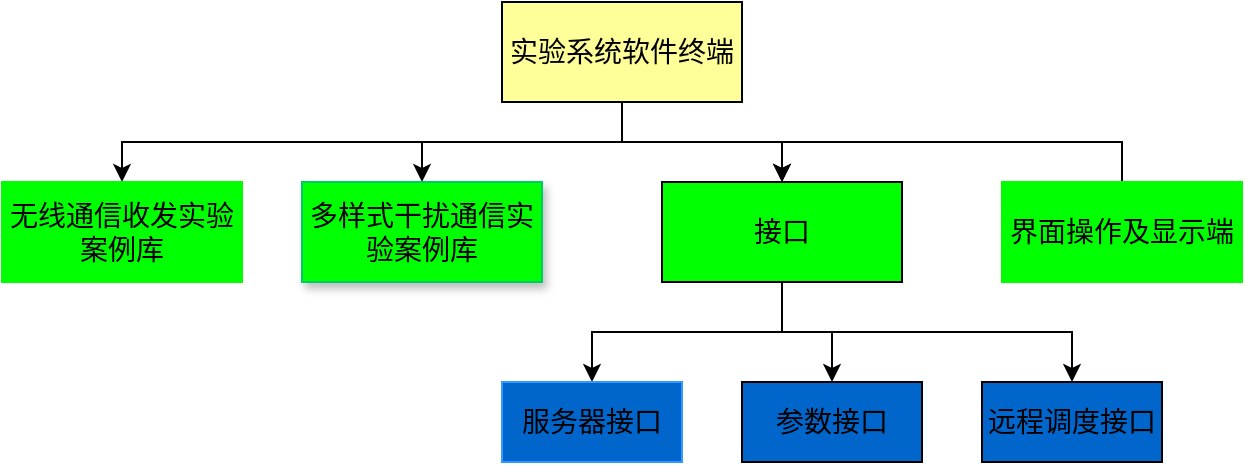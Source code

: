 <mxfile version="14.9.0" type="github">
  <diagram id="3fu3RY9GkTFDHyv23wXF" name="Page-1">
    <mxGraphModel dx="770" dy="545" grid="1" gridSize="10" guides="1" tooltips="1" connect="1" arrows="1" fold="1" page="1" pageScale="1" pageWidth="827" pageHeight="1169" math="0" shadow="0">
      <root>
        <mxCell id="0" />
        <mxCell id="1" parent="0" />
        <mxCell id="7Svgc_0XVMQNKGSKvY_B-14" style="edgeStyle=orthogonalEdgeStyle;rounded=0;orthogonalLoop=1;jettySize=auto;html=1;exitX=0.5;exitY=1;exitDx=0;exitDy=0;" edge="1" parent="1" source="7Svgc_0XVMQNKGSKvY_B-1" target="7Svgc_0XVMQNKGSKvY_B-3">
          <mxGeometry relative="1" as="geometry">
            <Array as="points">
              <mxPoint x="330" y="160" />
              <mxPoint x="80" y="160" />
            </Array>
          </mxGeometry>
        </mxCell>
        <mxCell id="7Svgc_0XVMQNKGSKvY_B-16" style="edgeStyle=orthogonalEdgeStyle;rounded=0;orthogonalLoop=1;jettySize=auto;html=1;exitX=0.5;exitY=1;exitDx=0;exitDy=0;" edge="1" parent="1" source="7Svgc_0XVMQNKGSKvY_B-1" target="7Svgc_0XVMQNKGSKvY_B-4">
          <mxGeometry relative="1" as="geometry" />
        </mxCell>
        <mxCell id="7Svgc_0XVMQNKGSKvY_B-17" style="edgeStyle=orthogonalEdgeStyle;rounded=0;orthogonalLoop=1;jettySize=auto;html=1;exitX=0.5;exitY=0;exitDx=0;exitDy=0;entryX=0.5;entryY=0;entryDx=0;entryDy=0;" edge="1" parent="1" source="7Svgc_0XVMQNKGSKvY_B-12" target="7Svgc_0XVMQNKGSKvY_B-6">
          <mxGeometry relative="1" as="geometry" />
        </mxCell>
        <mxCell id="7Svgc_0XVMQNKGSKvY_B-18" style="edgeStyle=orthogonalEdgeStyle;rounded=0;orthogonalLoop=1;jettySize=auto;html=1;exitX=0.5;exitY=1;exitDx=0;exitDy=0;entryX=0.5;entryY=0;entryDx=0;entryDy=0;" edge="1" parent="1" source="7Svgc_0XVMQNKGSKvY_B-1" target="7Svgc_0XVMQNKGSKvY_B-6">
          <mxGeometry relative="1" as="geometry" />
        </mxCell>
        <mxCell id="7Svgc_0XVMQNKGSKvY_B-1" value="&lt;font style=&quot;font-size: 14px&quot;&gt;实验系统软件终端&lt;/font&gt;" style="rounded=0;whiteSpace=wrap;html=1;fillColor=#FFFF99;" vertex="1" parent="1">
          <mxGeometry x="270" y="90" width="120" height="50" as="geometry" />
        </mxCell>
        <mxCell id="7Svgc_0XVMQNKGSKvY_B-3" value="&lt;font style=&quot;font-size: 14px&quot;&gt;无线通信收发实验案例库&lt;/font&gt;" style="rounded=0;whiteSpace=wrap;html=1;fillColor=#00FF00;strokeColor=#00FF00;" vertex="1" parent="1">
          <mxGeometry x="20" y="180" width="120" height="50" as="geometry" />
        </mxCell>
        <mxCell id="7Svgc_0XVMQNKGSKvY_B-4" value="&lt;font style=&quot;font-size: 14px&quot;&gt;多样式干扰通信实验案例库&lt;/font&gt;" style="rounded=0;whiteSpace=wrap;html=1;shadow=1;fillColor=#00FF00;strokeColor=#00CC66;" vertex="1" parent="1">
          <mxGeometry x="170" y="180" width="120" height="50" as="geometry" />
        </mxCell>
        <mxCell id="7Svgc_0XVMQNKGSKvY_B-19" style="edgeStyle=orthogonalEdgeStyle;rounded=0;orthogonalLoop=1;jettySize=auto;html=1;exitX=0.5;exitY=1;exitDx=0;exitDy=0;entryX=0.5;entryY=0;entryDx=0;entryDy=0;" edge="1" parent="1" source="7Svgc_0XVMQNKGSKvY_B-6" target="7Svgc_0XVMQNKGSKvY_B-7">
          <mxGeometry relative="1" as="geometry" />
        </mxCell>
        <mxCell id="7Svgc_0XVMQNKGSKvY_B-21" style="edgeStyle=orthogonalEdgeStyle;rounded=0;orthogonalLoop=1;jettySize=auto;html=1;entryX=0.5;entryY=0;entryDx=0;entryDy=0;" edge="1" parent="1" source="7Svgc_0XVMQNKGSKvY_B-6" target="7Svgc_0XVMQNKGSKvY_B-11">
          <mxGeometry relative="1" as="geometry" />
        </mxCell>
        <mxCell id="7Svgc_0XVMQNKGSKvY_B-23" style="edgeStyle=orthogonalEdgeStyle;rounded=0;orthogonalLoop=1;jettySize=auto;html=1;exitX=0.5;exitY=1;exitDx=0;exitDy=0;" edge="1" parent="1" source="7Svgc_0XVMQNKGSKvY_B-6" target="7Svgc_0XVMQNKGSKvY_B-10">
          <mxGeometry relative="1" as="geometry" />
        </mxCell>
        <mxCell id="7Svgc_0XVMQNKGSKvY_B-6" value="&lt;font style=&quot;font-size: 14px&quot;&gt;接口&lt;/font&gt;" style="rounded=0;whiteSpace=wrap;html=1;fillColor=#00FF00;" vertex="1" parent="1">
          <mxGeometry x="350" y="180" width="120" height="50" as="geometry" />
        </mxCell>
        <mxCell id="7Svgc_0XVMQNKGSKvY_B-7" value="&lt;font style=&quot;font-size: 14px&quot;&gt;服务器接口&lt;/font&gt;" style="rounded=0;whiteSpace=wrap;html=1;strokeColor=#3399FF;fillColor=#0066CC;" vertex="1" parent="1">
          <mxGeometry x="270" y="280" width="90" height="40" as="geometry" />
        </mxCell>
        <mxCell id="7Svgc_0XVMQNKGSKvY_B-10" value="&lt;font style=&quot;font-size: 14px&quot;&gt;远程调度接口&lt;/font&gt;" style="rounded=0;whiteSpace=wrap;html=1;fillColor=#0066CC;" vertex="1" parent="1">
          <mxGeometry x="510" y="280" width="90" height="40" as="geometry" />
        </mxCell>
        <mxCell id="7Svgc_0XVMQNKGSKvY_B-11" value="&lt;font style=&quot;font-size: 14px&quot;&gt;参数接口&lt;/font&gt;" style="rounded=0;whiteSpace=wrap;html=1;fillColor=#0066CC;" vertex="1" parent="1">
          <mxGeometry x="390" y="280" width="90" height="40" as="geometry" />
        </mxCell>
        <mxCell id="7Svgc_0XVMQNKGSKvY_B-12" value="&lt;font style=&quot;font-size: 14px&quot;&gt;界面操作及显示端&lt;/font&gt;" style="rounded=0;whiteSpace=wrap;html=1;strokeColor=#00FF00;fillColor=#00FF00;" vertex="1" parent="1">
          <mxGeometry x="520" y="180" width="120" height="50" as="geometry" />
        </mxCell>
      </root>
    </mxGraphModel>
  </diagram>
</mxfile>
